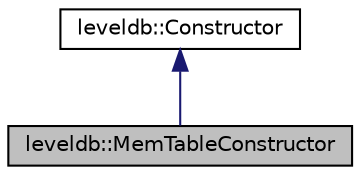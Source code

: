 digraph "leveldb::MemTableConstructor"
{
  edge [fontname="Helvetica",fontsize="10",labelfontname="Helvetica",labelfontsize="10"];
  node [fontname="Helvetica",fontsize="10",shape=record];
  Node1 [label="leveldb::MemTableConstructor",height=0.2,width=0.4,color="black", fillcolor="grey75", style="filled" fontcolor="black"];
  Node2 -> Node1 [dir="back",color="midnightblue",fontsize="10",style="solid"];
  Node2 [label="leveldb::Constructor",height=0.2,width=0.4,color="black", fillcolor="white", style="filled",URL="$classleveldb_1_1_constructor.html"];
}
